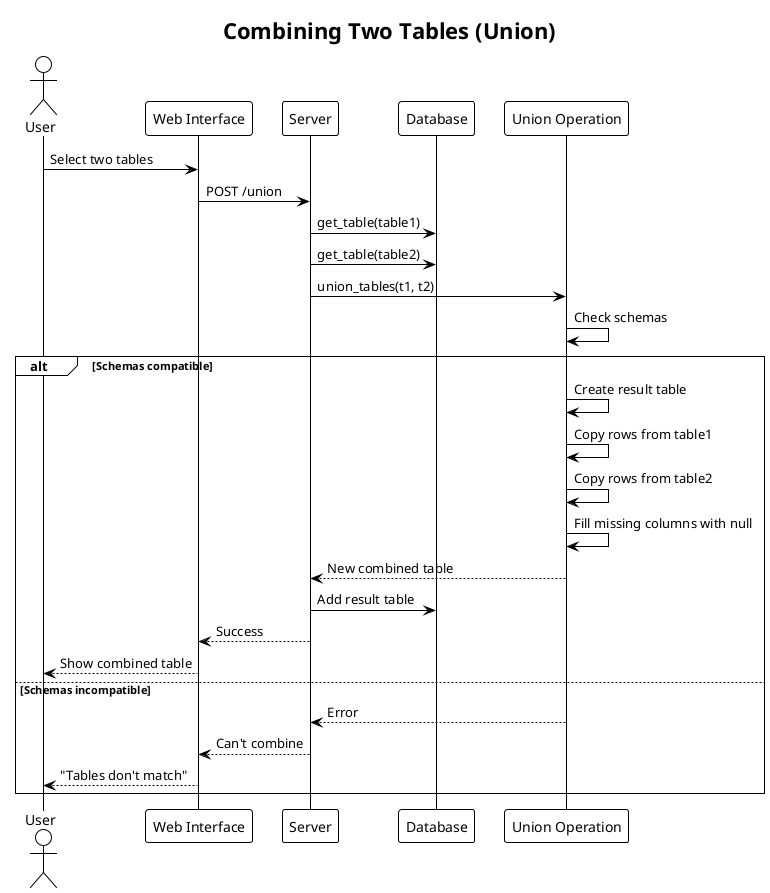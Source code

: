 @startuml sequence_union
!theme plain
title Combining Two Tables (Union)

actor User
participant "Web Interface" as UI
participant "Server" as API
participant "Database" as DB
participant "Union Operation" as Union

User -> UI: Select two tables
UI -> API: POST /union
API -> DB: get_table(table1)
API -> DB: get_table(table2)

API -> Union: union_tables(t1, t2)

Union -> Union: Check schemas
alt Schemas compatible
  Union -> Union: Create result table
  Union -> Union: Copy rows from table1
  Union -> Union: Copy rows from table2
  Union -> Union: Fill missing columns with null
  Union --> API: New combined table
  API -> DB: Add result table
  API --> UI: Success
  UI --> User: Show combined table
else Schemas incompatible
  Union --> API: Error
  API --> UI: Can't combine
  UI --> User: "Tables don't match"
end



@enduml